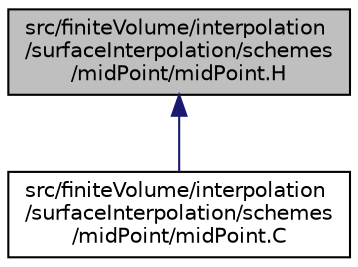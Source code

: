 digraph "src/finiteVolume/interpolation/surfaceInterpolation/schemes/midPoint/midPoint.H"
{
  bgcolor="transparent";
  edge [fontname="Helvetica",fontsize="10",labelfontname="Helvetica",labelfontsize="10"];
  node [fontname="Helvetica",fontsize="10",shape=record];
  Node317 [label="src/finiteVolume/interpolation\l/surfaceInterpolation/schemes\l/midPoint/midPoint.H",height=0.2,width=0.4,color="black", fillcolor="grey75", style="filled", fontcolor="black"];
  Node317 -> Node318 [dir="back",color="midnightblue",fontsize="10",style="solid",fontname="Helvetica"];
  Node318 [label="src/finiteVolume/interpolation\l/surfaceInterpolation/schemes\l/midPoint/midPoint.C",height=0.2,width=0.4,color="black",URL="$a04418.html"];
}
